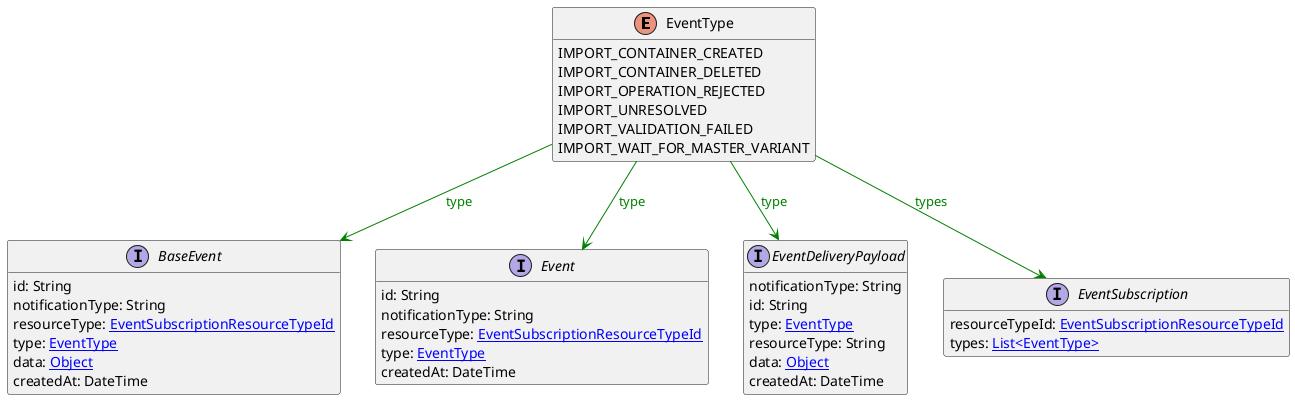 @startuml

hide methods
enum EventType {
    IMPORT_CONTAINER_CREATED
    IMPORT_CONTAINER_DELETED
    IMPORT_OPERATION_REJECTED
    IMPORT_UNRESOLVED
    IMPORT_VALIDATION_FAILED
    IMPORT_WAIT_FOR_MASTER_VARIANT
}
interface BaseEvent [[BaseEvent.svg]]  {
    id: String
    notificationType: String
    resourceType: [[EventSubscriptionResourceTypeId.svg EventSubscriptionResourceTypeId]]
    type: [[EventType.svg EventType]]
    data: [[Object.svg Object]]
    createdAt: DateTime
}
interface Event [[Event.svg]]  {
    id: String
    notificationType: String
    resourceType: [[EventSubscriptionResourceTypeId.svg EventSubscriptionResourceTypeId]]
    type: [[EventType.svg EventType]]
    createdAt: DateTime
}
interface EventDeliveryPayload [[EventDeliveryPayload.svg]]  {
    notificationType: String
    id: String
    type: [[EventType.svg EventType]]
    resourceType: String
    data: [[Object.svg Object]]
    createdAt: DateTime
}
interface EventSubscription [[EventSubscription.svg]]  {
    resourceTypeId: [[EventSubscriptionResourceTypeId.svg EventSubscriptionResourceTypeId]]
    types: [[EventType.svg List<EventType>]]
}
EventType --> BaseEvent #green;text:green : "type"
EventType --> Event #green;text:green : "type"
EventType --> EventDeliveryPayload #green;text:green : "type"
EventType --> EventSubscription #green;text:green : "types"
@enduml
